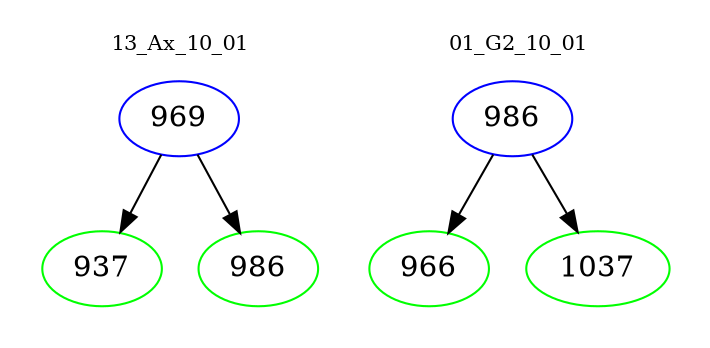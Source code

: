 digraph{
subgraph cluster_0 {
color = white
label = "13_Ax_10_01";
fontsize=10;
T0_969 [label="969", color="blue"]
T0_969 -> T0_937 [color="black"]
T0_937 [label="937", color="green"]
T0_969 -> T0_986 [color="black"]
T0_986 [label="986", color="green"]
}
subgraph cluster_1 {
color = white
label = "01_G2_10_01";
fontsize=10;
T1_986 [label="986", color="blue"]
T1_986 -> T1_966 [color="black"]
T1_966 [label="966", color="green"]
T1_986 -> T1_1037 [color="black"]
T1_1037 [label="1037", color="green"]
}
}
